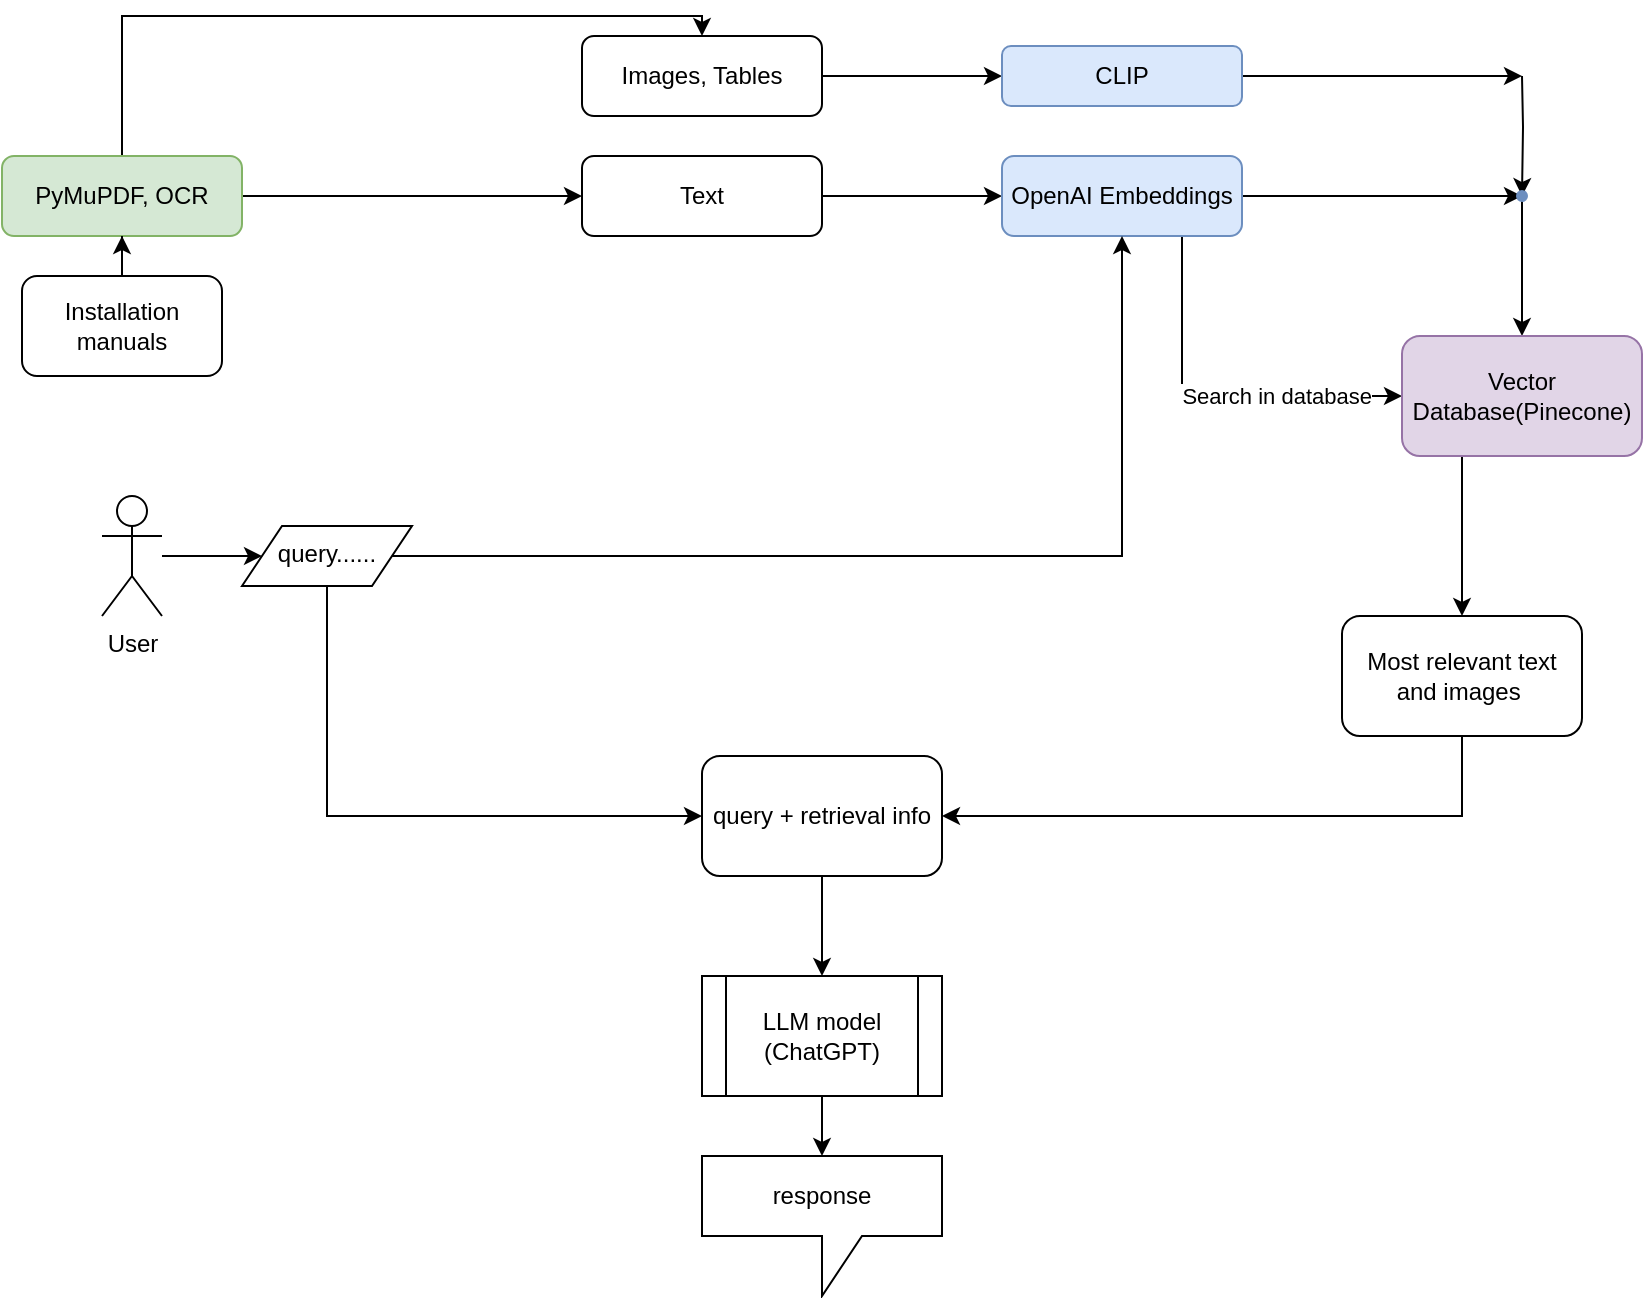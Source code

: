 <mxfile version="24.5.5" type="device">
  <diagram id="C5RBs43oDa-KdzZeNtuy" name="Page-1">
    <mxGraphModel dx="1050" dy="565" grid="1" gridSize="10" guides="1" tooltips="1" connect="1" arrows="1" fold="1" page="1" pageScale="1" pageWidth="827" pageHeight="1169" math="0" shadow="0">
      <root>
        <mxCell id="WIyWlLk6GJQsqaUBKTNV-0" />
        <mxCell id="WIyWlLk6GJQsqaUBKTNV-1" parent="WIyWlLk6GJQsqaUBKTNV-0" />
        <mxCell id="Y_ZbaCd7XlsDl82MhfiZ-1" value="" style="edgeStyle=orthogonalEdgeStyle;rounded=0;orthogonalLoop=1;jettySize=auto;html=1;" edge="1" parent="WIyWlLk6GJQsqaUBKTNV-1" source="WIyWlLk6GJQsqaUBKTNV-3" target="Y_ZbaCd7XlsDl82MhfiZ-0">
          <mxGeometry relative="1" as="geometry">
            <Array as="points">
              <mxPoint x="210" y="110" />
              <mxPoint x="210" y="110" />
            </Array>
          </mxGeometry>
        </mxCell>
        <mxCell id="Y_ZbaCd7XlsDl82MhfiZ-5" value="" style="edgeStyle=orthogonalEdgeStyle;rounded=0;orthogonalLoop=1;jettySize=auto;html=1;" edge="1" parent="WIyWlLk6GJQsqaUBKTNV-1" source="WIyWlLk6GJQsqaUBKTNV-3" target="Y_ZbaCd7XlsDl82MhfiZ-4">
          <mxGeometry relative="1" as="geometry">
            <Array as="points">
              <mxPoint x="70" y="20" />
            </Array>
          </mxGeometry>
        </mxCell>
        <mxCell id="WIyWlLk6GJQsqaUBKTNV-3" value="PyMuPDF, OCR" style="rounded=1;whiteSpace=wrap;html=1;fontSize=12;glass=0;strokeWidth=1;shadow=0;fillColor=#d5e8d4;strokeColor=#82b366;" parent="WIyWlLk6GJQsqaUBKTNV-1" vertex="1">
          <mxGeometry x="10" y="90" width="120" height="40" as="geometry" />
        </mxCell>
        <mxCell id="Y_ZbaCd7XlsDl82MhfiZ-15" value="" style="edgeStyle=orthogonalEdgeStyle;rounded=0;orthogonalLoop=1;jettySize=auto;html=1;" edge="1" parent="WIyWlLk6GJQsqaUBKTNV-1" source="Y_ZbaCd7XlsDl82MhfiZ-0" target="Y_ZbaCd7XlsDl82MhfiZ-14">
          <mxGeometry relative="1" as="geometry" />
        </mxCell>
        <mxCell id="Y_ZbaCd7XlsDl82MhfiZ-0" value="Text" style="rounded=1;whiteSpace=wrap;html=1;fontSize=12;glass=0;strokeWidth=1;shadow=0;" vertex="1" parent="WIyWlLk6GJQsqaUBKTNV-1">
          <mxGeometry x="300" y="90" width="120" height="40" as="geometry" />
        </mxCell>
        <mxCell id="Y_ZbaCd7XlsDl82MhfiZ-11" value="" style="edgeStyle=orthogonalEdgeStyle;rounded=0;orthogonalLoop=1;jettySize=auto;html=1;" edge="1" parent="WIyWlLk6GJQsqaUBKTNV-1" source="Y_ZbaCd7XlsDl82MhfiZ-4" target="Y_ZbaCd7XlsDl82MhfiZ-10">
          <mxGeometry relative="1" as="geometry" />
        </mxCell>
        <mxCell id="Y_ZbaCd7XlsDl82MhfiZ-4" value="Images, Tables" style="whiteSpace=wrap;html=1;rounded=1;glass=0;strokeWidth=1;shadow=0;" vertex="1" parent="WIyWlLk6GJQsqaUBKTNV-1">
          <mxGeometry x="300" y="30" width="120" height="40" as="geometry" />
        </mxCell>
        <mxCell id="Y_ZbaCd7XlsDl82MhfiZ-17" value="" style="edgeStyle=orthogonalEdgeStyle;rounded=0;orthogonalLoop=1;jettySize=auto;html=1;" edge="1" parent="WIyWlLk6GJQsqaUBKTNV-1" source="Y_ZbaCd7XlsDl82MhfiZ-10">
          <mxGeometry relative="1" as="geometry">
            <mxPoint x="770" y="50" as="targetPoint" />
          </mxGeometry>
        </mxCell>
        <mxCell id="Y_ZbaCd7XlsDl82MhfiZ-10" value="CLIP" style="whiteSpace=wrap;html=1;rounded=1;glass=0;strokeWidth=1;shadow=0;fillColor=#dae8fc;strokeColor=#6c8ebf;" vertex="1" parent="WIyWlLk6GJQsqaUBKTNV-1">
          <mxGeometry x="510" y="35" width="120" height="30" as="geometry" />
        </mxCell>
        <mxCell id="Y_ZbaCd7XlsDl82MhfiZ-19" value="" style="edgeStyle=orthogonalEdgeStyle;rounded=0;orthogonalLoop=1;jettySize=auto;html=1;" edge="1" parent="WIyWlLk6GJQsqaUBKTNV-1" source="Y_ZbaCd7XlsDl82MhfiZ-14" target="Y_ZbaCd7XlsDl82MhfiZ-18">
          <mxGeometry relative="1" as="geometry" />
        </mxCell>
        <mxCell id="Y_ZbaCd7XlsDl82MhfiZ-28" value="&amp;nbsp; &amp;nbsp; &amp;nbsp; &amp;nbsp; &amp;nbsp; &amp;nbsp; &amp;nbsp; &amp;nbsp; &amp;nbsp; &amp;nbsp; &amp;nbsp;Search in database" style="edgeStyle=orthogonalEdgeStyle;rounded=0;orthogonalLoop=1;jettySize=auto;html=1;exitX=0.75;exitY=1;exitDx=0;exitDy=0;entryX=0;entryY=0.5;entryDx=0;entryDy=0;" edge="1" parent="WIyWlLk6GJQsqaUBKTNV-1" source="Y_ZbaCd7XlsDl82MhfiZ-14" target="Y_ZbaCd7XlsDl82MhfiZ-22">
          <mxGeometry relative="1" as="geometry">
            <mxPoint x="600" y="180" as="targetPoint" />
          </mxGeometry>
        </mxCell>
        <mxCell id="Y_ZbaCd7XlsDl82MhfiZ-14" value="OpenAI Embeddings" style="whiteSpace=wrap;html=1;rounded=1;glass=0;strokeWidth=1;shadow=0;fillColor=#dae8fc;strokeColor=#6c8ebf;" vertex="1" parent="WIyWlLk6GJQsqaUBKTNV-1">
          <mxGeometry x="510" y="90" width="120" height="40" as="geometry" />
        </mxCell>
        <mxCell id="Y_ZbaCd7XlsDl82MhfiZ-20" value="" style="edgeStyle=orthogonalEdgeStyle;rounded=0;orthogonalLoop=1;jettySize=auto;html=1;" edge="1" parent="WIyWlLk6GJQsqaUBKTNV-1" target="Y_ZbaCd7XlsDl82MhfiZ-18">
          <mxGeometry relative="1" as="geometry">
            <mxPoint x="770" y="50" as="sourcePoint" />
          </mxGeometry>
        </mxCell>
        <mxCell id="Y_ZbaCd7XlsDl82MhfiZ-23" value="" style="edgeStyle=orthogonalEdgeStyle;rounded=0;orthogonalLoop=1;jettySize=auto;html=1;" edge="1" parent="WIyWlLk6GJQsqaUBKTNV-1" source="Y_ZbaCd7XlsDl82MhfiZ-18" target="Y_ZbaCd7XlsDl82MhfiZ-22">
          <mxGeometry relative="1" as="geometry" />
        </mxCell>
        <mxCell id="Y_ZbaCd7XlsDl82MhfiZ-18" value="" style="shape=waypoint;sketch=0;size=6;pointerEvents=1;points=[];fillColor=#dae8fc;resizable=0;rotatable=0;perimeter=centerPerimeter;snapToPoint=1;strokeColor=#6c8ebf;rounded=1;glass=0;strokeWidth=1;shadow=0;" vertex="1" parent="WIyWlLk6GJQsqaUBKTNV-1">
          <mxGeometry x="760" y="100" width="20" height="20" as="geometry" />
        </mxCell>
        <mxCell id="Y_ZbaCd7XlsDl82MhfiZ-30" style="edgeStyle=orthogonalEdgeStyle;rounded=0;orthogonalLoop=1;jettySize=auto;html=1;exitX=0.25;exitY=1;exitDx=0;exitDy=0;" edge="1" parent="WIyWlLk6GJQsqaUBKTNV-1" source="Y_ZbaCd7XlsDl82MhfiZ-22" target="Y_ZbaCd7XlsDl82MhfiZ-31">
          <mxGeometry relative="1" as="geometry">
            <mxPoint x="740" y="330" as="targetPoint" />
          </mxGeometry>
        </mxCell>
        <mxCell id="Y_ZbaCd7XlsDl82MhfiZ-22" value="Vector Database(Pinecone)" style="rounded=1;whiteSpace=wrap;html=1;fillColor=#e1d5e7;strokeColor=#9673a6;sketch=0;pointerEvents=1;resizable=0;glass=0;strokeWidth=1;shadow=0;" vertex="1" parent="WIyWlLk6GJQsqaUBKTNV-1">
          <mxGeometry x="710" y="180" width="120" height="60" as="geometry" />
        </mxCell>
        <mxCell id="Y_ZbaCd7XlsDl82MhfiZ-26" value="" style="edgeStyle=orthogonalEdgeStyle;rounded=0;orthogonalLoop=1;jettySize=auto;html=1;" edge="1" parent="WIyWlLk6GJQsqaUBKTNV-1" source="Y_ZbaCd7XlsDl82MhfiZ-24" target="Y_ZbaCd7XlsDl82MhfiZ-25">
          <mxGeometry relative="1" as="geometry" />
        </mxCell>
        <mxCell id="Y_ZbaCd7XlsDl82MhfiZ-24" value="User" style="shape=umlActor;verticalLabelPosition=bottom;verticalAlign=top;html=1;outlineConnect=0;" vertex="1" parent="WIyWlLk6GJQsqaUBKTNV-1">
          <mxGeometry x="60" y="260" width="30" height="60" as="geometry" />
        </mxCell>
        <mxCell id="Y_ZbaCd7XlsDl82MhfiZ-27" style="edgeStyle=orthogonalEdgeStyle;rounded=0;orthogonalLoop=1;jettySize=auto;html=1;entryX=0.5;entryY=1;entryDx=0;entryDy=0;" edge="1" parent="WIyWlLk6GJQsqaUBKTNV-1" source="Y_ZbaCd7XlsDl82MhfiZ-25" target="Y_ZbaCd7XlsDl82MhfiZ-14">
          <mxGeometry relative="1" as="geometry" />
        </mxCell>
        <mxCell id="Y_ZbaCd7XlsDl82MhfiZ-35" style="edgeStyle=orthogonalEdgeStyle;rounded=0;orthogonalLoop=1;jettySize=auto;html=1;exitX=0.5;exitY=1;exitDx=0;exitDy=0;entryX=0;entryY=0.5;entryDx=0;entryDy=0;" edge="1" parent="WIyWlLk6GJQsqaUBKTNV-1" source="Y_ZbaCd7XlsDl82MhfiZ-25" target="Y_ZbaCd7XlsDl82MhfiZ-34">
          <mxGeometry relative="1" as="geometry" />
        </mxCell>
        <mxCell id="Y_ZbaCd7XlsDl82MhfiZ-25" value="query......&lt;div&gt;&lt;br&gt;&lt;/div&gt;" style="shape=parallelogram;perimeter=parallelogramPerimeter;whiteSpace=wrap;html=1;fixedSize=1;verticalAlign=top;" vertex="1" parent="WIyWlLk6GJQsqaUBKTNV-1">
          <mxGeometry x="130" y="275" width="85" height="30" as="geometry" />
        </mxCell>
        <mxCell id="Y_ZbaCd7XlsDl82MhfiZ-36" style="edgeStyle=orthogonalEdgeStyle;rounded=0;orthogonalLoop=1;jettySize=auto;html=1;exitX=0.5;exitY=1;exitDx=0;exitDy=0;entryX=1;entryY=0.5;entryDx=0;entryDy=0;" edge="1" parent="WIyWlLk6GJQsqaUBKTNV-1" source="Y_ZbaCd7XlsDl82MhfiZ-31" target="Y_ZbaCd7XlsDl82MhfiZ-34">
          <mxGeometry relative="1" as="geometry" />
        </mxCell>
        <mxCell id="Y_ZbaCd7XlsDl82MhfiZ-31" value="Most relevant text and images&amp;nbsp;" style="rounded=1;whiteSpace=wrap;html=1;" vertex="1" parent="WIyWlLk6GJQsqaUBKTNV-1">
          <mxGeometry x="680" y="320" width="120" height="60" as="geometry" />
        </mxCell>
        <mxCell id="Y_ZbaCd7XlsDl82MhfiZ-33" value="" style="edgeStyle=orthogonalEdgeStyle;rounded=0;orthogonalLoop=1;jettySize=auto;html=1;" edge="1" parent="WIyWlLk6GJQsqaUBKTNV-1" source="Y_ZbaCd7XlsDl82MhfiZ-32" target="WIyWlLk6GJQsqaUBKTNV-3">
          <mxGeometry relative="1" as="geometry" />
        </mxCell>
        <mxCell id="Y_ZbaCd7XlsDl82MhfiZ-32" value="Installation manuals" style="rounded=1;whiteSpace=wrap;html=1;" vertex="1" parent="WIyWlLk6GJQsqaUBKTNV-1">
          <mxGeometry x="20" y="150" width="100" height="50" as="geometry" />
        </mxCell>
        <mxCell id="Y_ZbaCd7XlsDl82MhfiZ-37" style="edgeStyle=orthogonalEdgeStyle;rounded=0;orthogonalLoop=1;jettySize=auto;html=1;exitX=0.5;exitY=1;exitDx=0;exitDy=0;" edge="1" parent="WIyWlLk6GJQsqaUBKTNV-1" source="Y_ZbaCd7XlsDl82MhfiZ-34" target="Y_ZbaCd7XlsDl82MhfiZ-38">
          <mxGeometry relative="1" as="geometry">
            <mxPoint x="420" y="530" as="targetPoint" />
          </mxGeometry>
        </mxCell>
        <mxCell id="Y_ZbaCd7XlsDl82MhfiZ-34" value="query + retrieval info" style="rounded=1;whiteSpace=wrap;html=1;" vertex="1" parent="WIyWlLk6GJQsqaUBKTNV-1">
          <mxGeometry x="360" y="390" width="120" height="60" as="geometry" />
        </mxCell>
        <mxCell id="Y_ZbaCd7XlsDl82MhfiZ-39" style="edgeStyle=orthogonalEdgeStyle;rounded=0;orthogonalLoop=1;jettySize=auto;html=1;exitX=0.5;exitY=1;exitDx=0;exitDy=0;" edge="1" parent="WIyWlLk6GJQsqaUBKTNV-1" source="Y_ZbaCd7XlsDl82MhfiZ-38" target="Y_ZbaCd7XlsDl82MhfiZ-40">
          <mxGeometry relative="1" as="geometry">
            <mxPoint x="420" y="630" as="targetPoint" />
          </mxGeometry>
        </mxCell>
        <mxCell id="Y_ZbaCd7XlsDl82MhfiZ-38" value="LLM model (ChatGPT)" style="shape=process;whiteSpace=wrap;html=1;backgroundOutline=1;" vertex="1" parent="WIyWlLk6GJQsqaUBKTNV-1">
          <mxGeometry x="360" y="500" width="120" height="60" as="geometry" />
        </mxCell>
        <mxCell id="Y_ZbaCd7XlsDl82MhfiZ-40" value="response" style="shape=callout;whiteSpace=wrap;html=1;perimeter=calloutPerimeter;" vertex="1" parent="WIyWlLk6GJQsqaUBKTNV-1">
          <mxGeometry x="360" y="590" width="120" height="70" as="geometry" />
        </mxCell>
      </root>
    </mxGraphModel>
  </diagram>
</mxfile>
